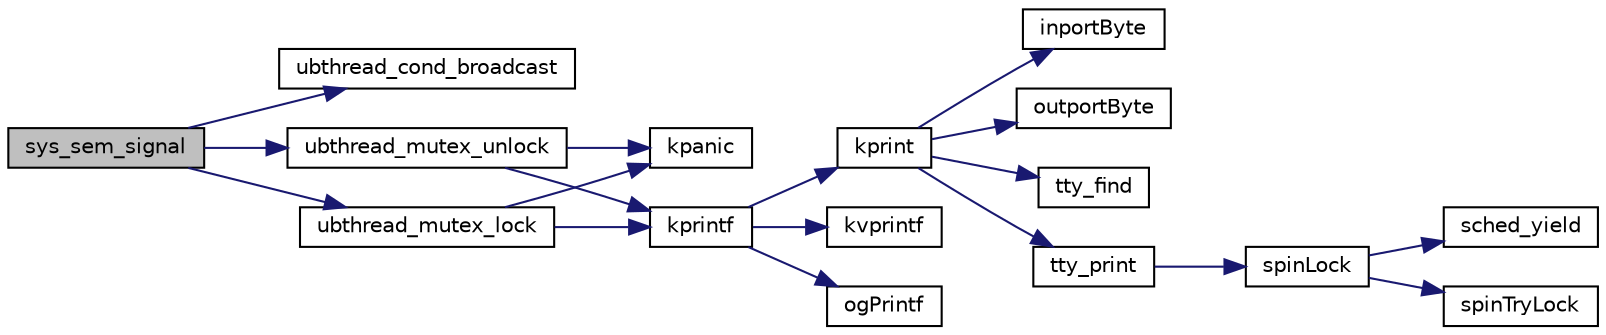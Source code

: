 digraph "sys_sem_signal"
{
 // LATEX_PDF_SIZE
  edge [fontname="Helvetica",fontsize="10",labelfontname="Helvetica",labelfontsize="10"];
  node [fontname="Helvetica",fontsize="10",shape=record];
  rankdir="LR";
  Node1 [label="sys_sem_signal",height=0.2,width=0.4,color="black", fillcolor="grey75", style="filled", fontcolor="black",tooltip=" "];
  Node1 -> Node2 [color="midnightblue",fontsize="10",style="solid",fontname="Helvetica"];
  Node2 [label="ubthread_cond_broadcast",height=0.2,width=0.4,color="black", fillcolor="white", style="filled",URL="$ubthread_8h.html#aeb2f756a095ecfddad31354f819623ee",tooltip=" "];
  Node1 -> Node3 [color="midnightblue",fontsize="10",style="solid",fontname="Helvetica"];
  Node3 [label="ubthread_mutex_lock",height=0.2,width=0.4,color="black", fillcolor="white", style="filled",URL="$ubthread_8h.html#aa13bf141cd3e9bf0921fbf61ffc637d8",tooltip=" "];
  Node3 -> Node4 [color="midnightblue",fontsize="10",style="solid",fontname="Helvetica"];
  Node4 [label="kpanic",height=0.2,width=0.4,color="black", fillcolor="white", style="filled",URL="$armv6_2kpanic_8c.html#adb9a182aa071791a306163d50d653deb",tooltip="print panic message and halt system"];
  Node3 -> Node5 [color="midnightblue",fontsize="10",style="solid",fontname="Helvetica"];
  Node5 [label="kprintf",height=0.2,width=0.4,color="black", fillcolor="white", style="filled",URL="$kprintf_8h.html#a20b56810edb62a6fe59917015c30848f",tooltip=" "];
  Node5 -> Node6 [color="midnightblue",fontsize="10",style="solid",fontname="Helvetica"];
  Node6 [label="kprint",height=0.2,width=0.4,color="black", fillcolor="white", style="filled",URL="$video_8h.html#a5429378b96a24fadfd2d1f8d777eb95a",tooltip=" "];
  Node6 -> Node7 [color="midnightblue",fontsize="10",style="solid",fontname="Helvetica"];
  Node7 [label="inportByte",height=0.2,width=0.4,color="black", fillcolor="white", style="filled",URL="$io_8h.html#a77b934268de1b3ecdcf3f275413b3108",tooltip="input one byte from specified port"];
  Node6 -> Node8 [color="midnightblue",fontsize="10",style="solid",fontname="Helvetica"];
  Node8 [label="outportByte",height=0.2,width=0.4,color="black", fillcolor="white", style="filled",URL="$io_8h.html#a8acc1a06073db2e7b92ffbd00fbd0cf1",tooltip="outputut one byte to specified port"];
  Node6 -> Node9 [color="midnightblue",fontsize="10",style="solid",fontname="Helvetica"];
  Node9 [label="tty_find",height=0.2,width=0.4,color="black", fillcolor="white", style="filled",URL="$tty_8h.html#a4f96ccac7e60296ef496008d8cbed0ff",tooltip=" "];
  Node6 -> Node10 [color="midnightblue",fontsize="10",style="solid",fontname="Helvetica"];
  Node10 [label="tty_print",height=0.2,width=0.4,color="black", fillcolor="white", style="filled",URL="$tty_8h.html#ad96f57a7c113d3cfa76ee5fed6de33c0",tooltip=" "];
  Node10 -> Node11 [color="midnightblue",fontsize="10",style="solid",fontname="Helvetica"];
  Node11 [label="spinLock",height=0.2,width=0.4,color="black", fillcolor="white", style="filled",URL="$armv6_2spinlock_8c.html#a71f03d2ba55111c715b6068254847a53",tooltip=" "];
  Node11 -> Node12 [color="midnightblue",fontsize="10",style="solid",fontname="Helvetica"];
  Node12 [label="sched_yield",height=0.2,width=0.4,color="black", fillcolor="white", style="filled",URL="$armv6_2sched_8c.html#a08933fe6d593a1c78b9080359f15a0b7",tooltip=" "];
  Node11 -> Node13 [color="midnightblue",fontsize="10",style="solid",fontname="Helvetica"];
  Node13 [label="spinTryLock",height=0.2,width=0.4,color="black", fillcolor="white", style="filled",URL="$armv6_2spinlock_8c.html#a740766af5da58616f700fffab6768a78",tooltip=" "];
  Node5 -> Node14 [color="midnightblue",fontsize="10",style="solid",fontname="Helvetica"];
  Node14 [label="kvprintf",height=0.2,width=0.4,color="black", fillcolor="white", style="filled",URL="$kprintf_8c.html#a3093cdac4668a4ccffdd7f77270888b7",tooltip=" "];
  Node5 -> Node15 [color="midnightblue",fontsize="10",style="solid",fontname="Helvetica"];
  Node15 [label="ogPrintf",height=0.2,width=0.4,color="black", fillcolor="white", style="filled",URL="$kprintf_8h.html#a3b4a66bf1f6583e65660f281b6014aa1",tooltip=" "];
  Node1 -> Node16 [color="midnightblue",fontsize="10",style="solid",fontname="Helvetica"];
  Node16 [label="ubthread_mutex_unlock",height=0.2,width=0.4,color="black", fillcolor="white", style="filled",URL="$ubthread_8h.html#afea3530bab360f59c09a49f490d079dd",tooltip=" "];
  Node16 -> Node4 [color="midnightblue",fontsize="10",style="solid",fontname="Helvetica"];
  Node16 -> Node5 [color="midnightblue",fontsize="10",style="solid",fontname="Helvetica"];
}
